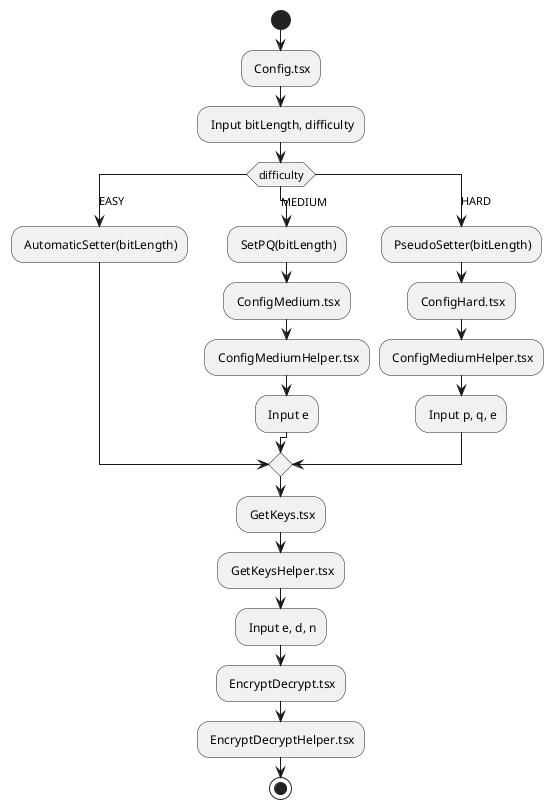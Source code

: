 @startuml
'https://plantuml.com/activity-diagram-beta
|Frontend |
start
: Config.tsx;
: Input bitLength, difficulty;
switch(difficulty)
    case(EASY)
    : AutomaticSetter(bitLength);
    case(MEDIUM)
        : SetPQ(bitLength);
        : ConfigMedium.tsx;
        : ConfigMediumHelper.tsx;
        : Input e;
    case(HARD)
        : PseudoSetter(bitLength);
        : ConfigHard.tsx;
        : ConfigMediumHelper.tsx;
        : Input p, q, e;
endswitch
: GetKeys.tsx;
: GetKeysHelper.tsx;
: Input e, d, n;
: EncryptDecrypt.tsx;
: EncryptDecryptHelper.tsx;
stop
@enduml
